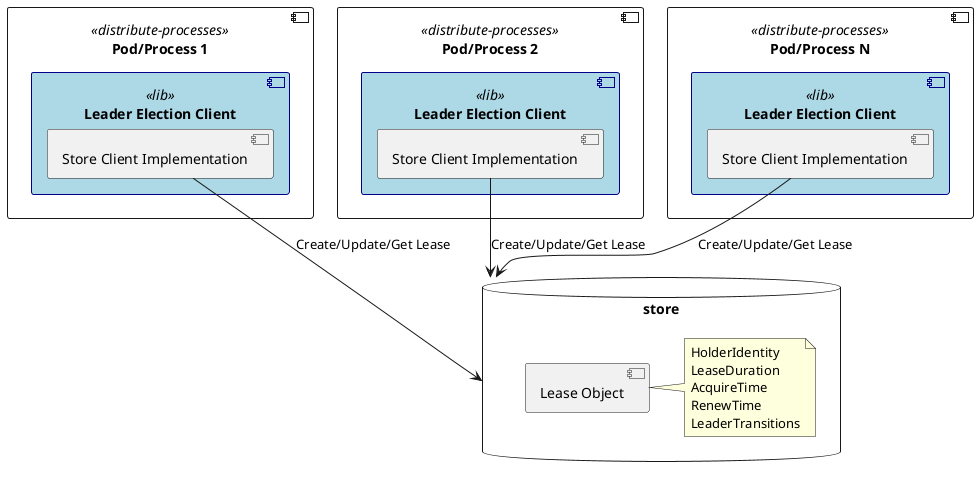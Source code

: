 @startuml

skinparam component {
  BackgroundColor<<lib>> LightBlue
  BorderColor<<lib>> DarkBlue
}


  component "Pod/Process 1" as Pod1 <<distribute-processes>> {
      component "Leader Election Client" as Lib1 <<lib>> {
          [Store Client Implementation] as Client1
      }
  }

  component "Pod/Process 2" as Pod2 <<distribute-processes>> {
      component "Leader Election Client" as Lib2 <<lib>> {
          [Store Client Implementation] as Client2
      }
  }

  component "Pod/Process N" as PodN <<distribute-processes>> {
      component "Leader Election Client" as LibN <<lib>> {
          [Store Client Implementation] as ClientN
      }
  }

  database "store" as store {
      [Lease Object] as Lease
      note right of Lease
        HolderIdentity
        LeaseDuration
        AcquireTime
        RenewTime
        LeaderTransitions
      end note
  }

Client1 -d-> store : Create/Update/Get Lease
Client2 -d-> store : Create/Update/Get Lease
ClientN -d-> store : Create/Update/Get Lease

@enduml
